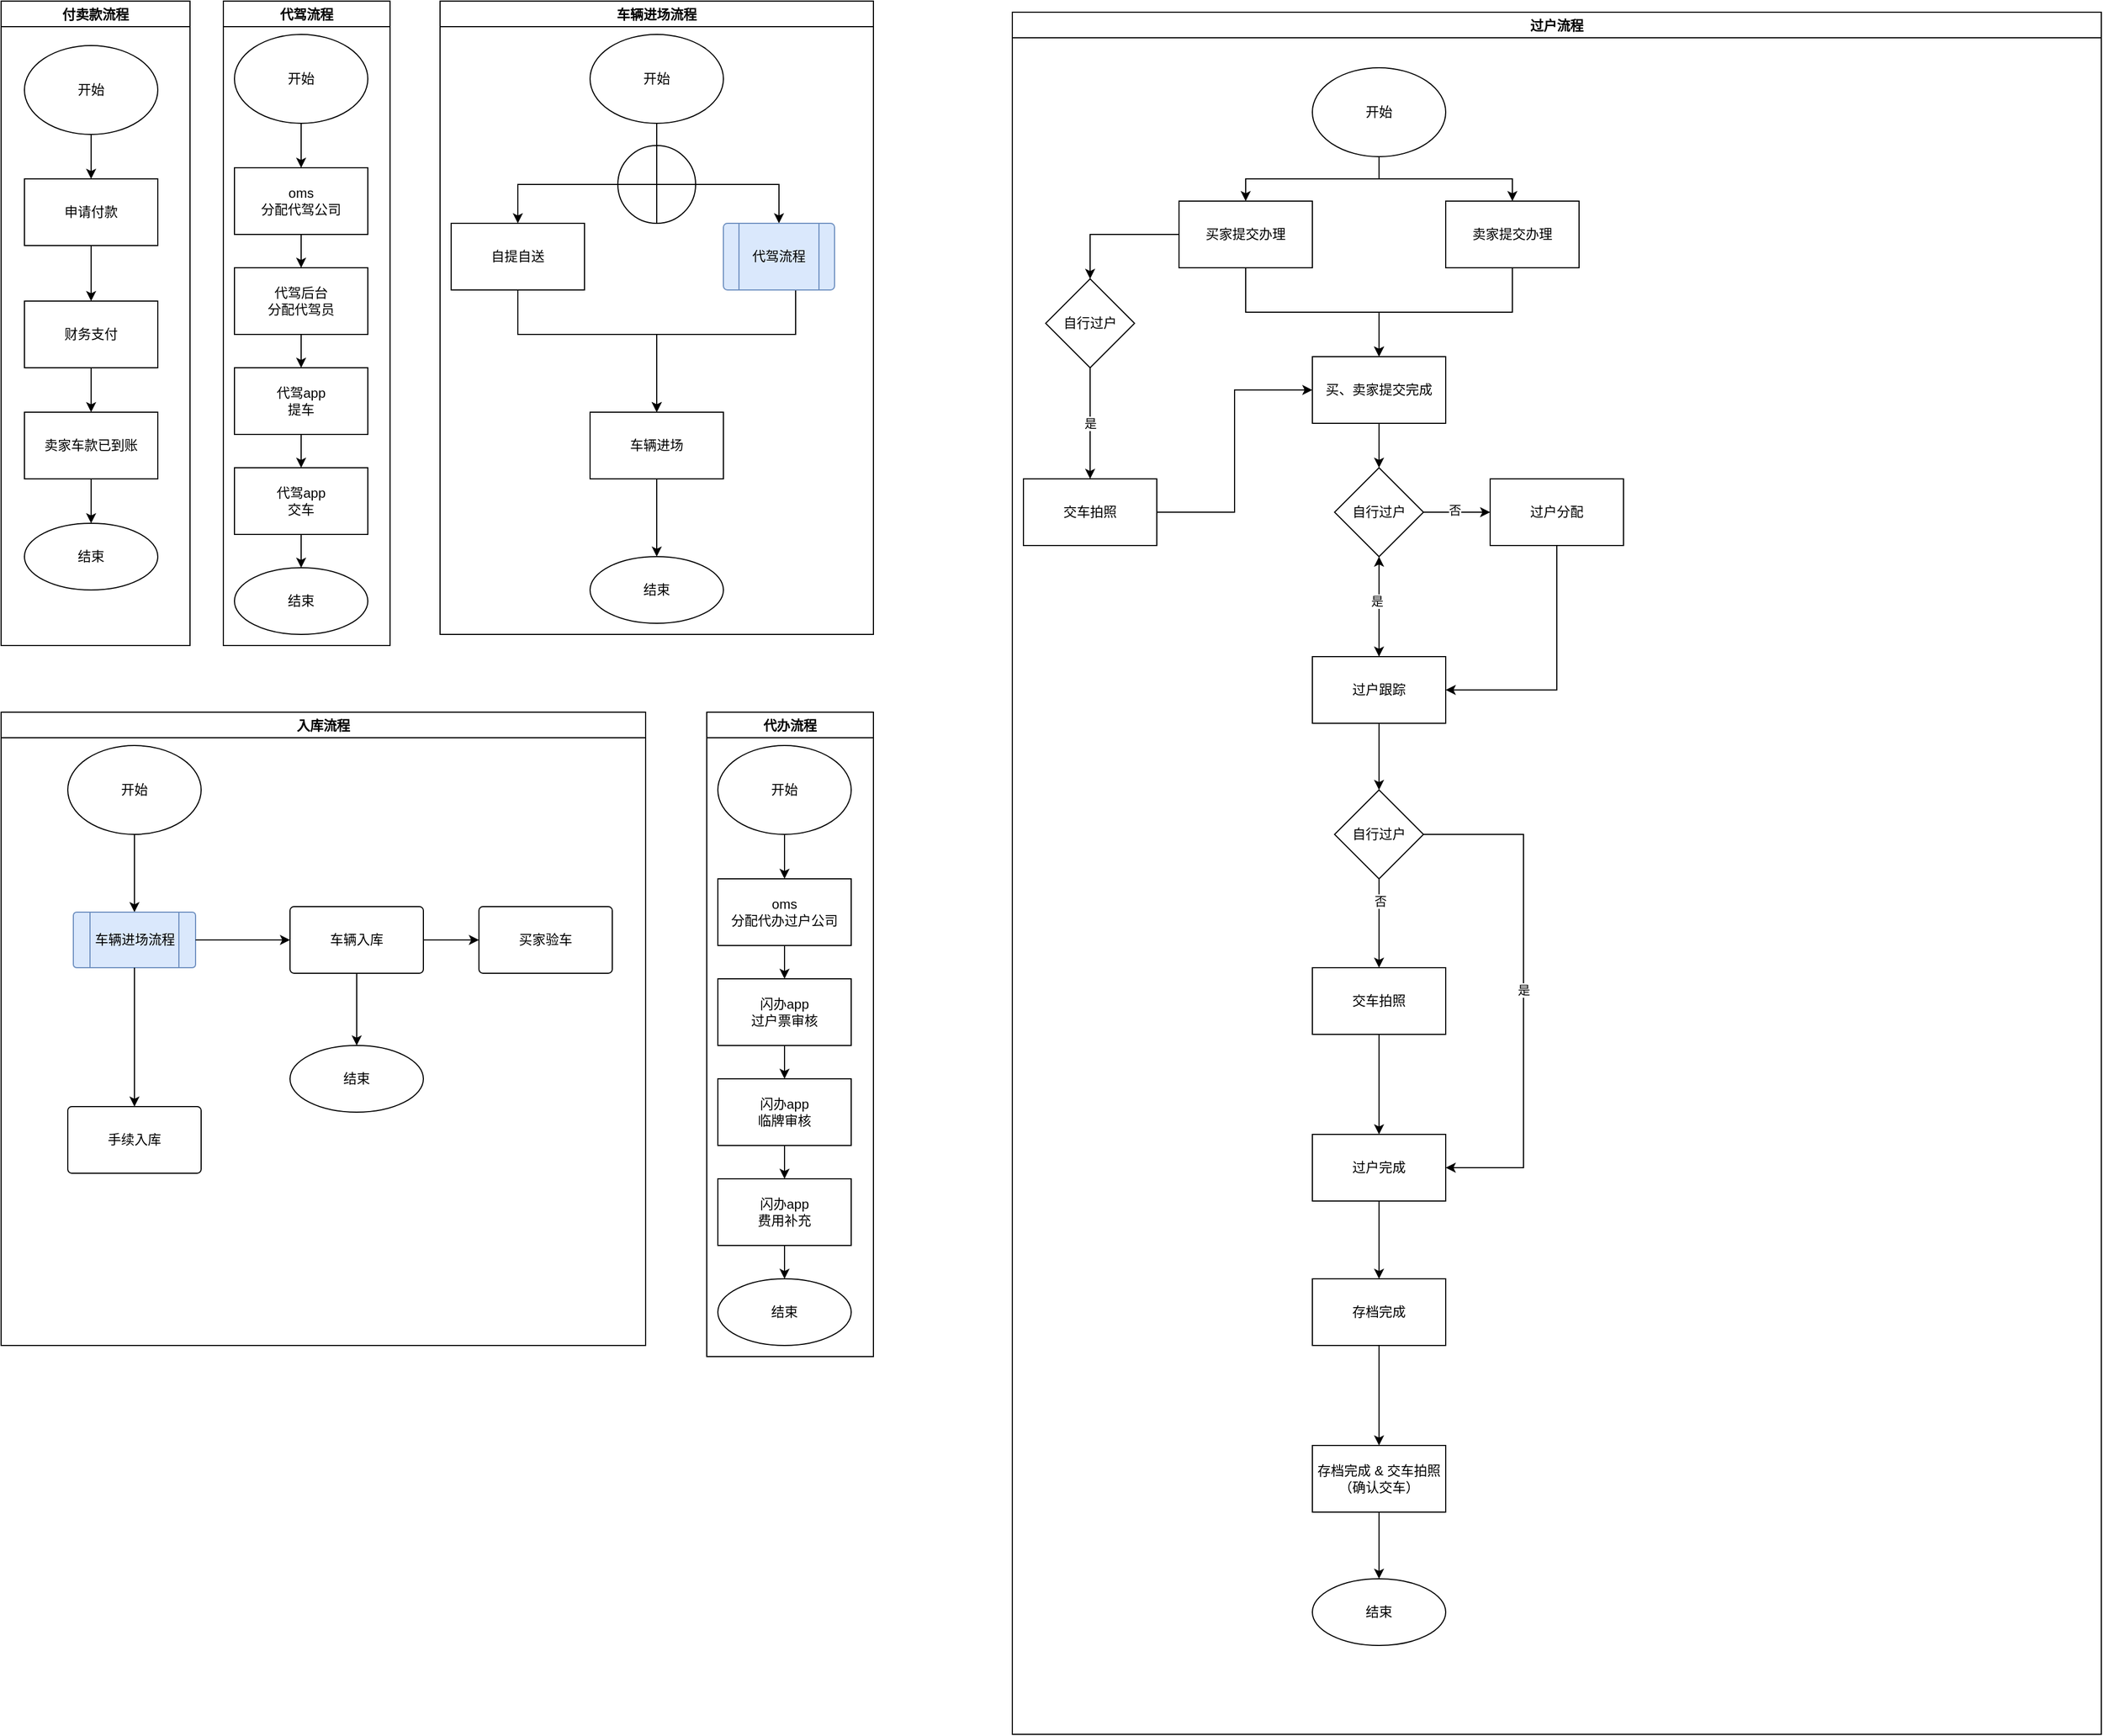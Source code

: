 <mxfile version="20.5.1" type="github">
  <diagram id="LMwuPY2iV8CUSOwi6vbU" name="售后子流程-20221101">
    <mxGraphModel dx="946" dy="612" grid="1" gridSize="10" guides="1" tooltips="1" connect="1" arrows="1" fold="1" page="1" pageScale="1" pageWidth="850" pageHeight="1100" math="0" shadow="0">
      <root>
        <mxCell id="0" />
        <mxCell id="1" parent="0" />
        <mxCell id="fwDDHEDy0muOu9YzreqG-1" value="付卖款流程" style="swimlane;" vertex="1" parent="1">
          <mxGeometry x="30" y="30" width="170" height="580" as="geometry" />
        </mxCell>
        <mxCell id="fwDDHEDy0muOu9YzreqG-6" style="edgeStyle=orthogonalEdgeStyle;rounded=0;orthogonalLoop=1;jettySize=auto;html=1;" edge="1" parent="fwDDHEDy0muOu9YzreqG-1" source="fwDDHEDy0muOu9YzreqG-2" target="fwDDHEDy0muOu9YzreqG-3">
          <mxGeometry relative="1" as="geometry" />
        </mxCell>
        <mxCell id="fwDDHEDy0muOu9YzreqG-2" value="开始" style="ellipse;whiteSpace=wrap;html=1;" vertex="1" parent="fwDDHEDy0muOu9YzreqG-1">
          <mxGeometry x="21" y="40" width="120" height="80" as="geometry" />
        </mxCell>
        <mxCell id="fwDDHEDy0muOu9YzreqG-7" style="edgeStyle=orthogonalEdgeStyle;rounded=0;orthogonalLoop=1;jettySize=auto;html=1;" edge="1" parent="fwDDHEDy0muOu9YzreqG-1" source="fwDDHEDy0muOu9YzreqG-3" target="fwDDHEDy0muOu9YzreqG-4">
          <mxGeometry relative="1" as="geometry" />
        </mxCell>
        <mxCell id="fwDDHEDy0muOu9YzreqG-3" value="申请付款" style="whiteSpace=wrap;html=1;" vertex="1" parent="fwDDHEDy0muOu9YzreqG-1">
          <mxGeometry x="21" y="160" width="120" height="60" as="geometry" />
        </mxCell>
        <mxCell id="fwDDHEDy0muOu9YzreqG-8" style="edgeStyle=orthogonalEdgeStyle;rounded=0;orthogonalLoop=1;jettySize=auto;html=1;" edge="1" parent="fwDDHEDy0muOu9YzreqG-1" source="fwDDHEDy0muOu9YzreqG-4" target="fwDDHEDy0muOu9YzreqG-5">
          <mxGeometry relative="1" as="geometry" />
        </mxCell>
        <mxCell id="fwDDHEDy0muOu9YzreqG-4" value="财务支付" style="whiteSpace=wrap;html=1;" vertex="1" parent="fwDDHEDy0muOu9YzreqG-1">
          <mxGeometry x="21" y="270" width="120" height="60" as="geometry" />
        </mxCell>
        <mxCell id="fwDDHEDy0muOu9YzreqG-10" value="" style="edgeStyle=orthogonalEdgeStyle;rounded=0;orthogonalLoop=1;jettySize=auto;html=1;" edge="1" parent="fwDDHEDy0muOu9YzreqG-1" source="fwDDHEDy0muOu9YzreqG-5" target="fwDDHEDy0muOu9YzreqG-9">
          <mxGeometry relative="1" as="geometry" />
        </mxCell>
        <mxCell id="fwDDHEDy0muOu9YzreqG-5" value="卖家车款已到账" style="whiteSpace=wrap;html=1;" vertex="1" parent="fwDDHEDy0muOu9YzreqG-1">
          <mxGeometry x="21" y="370" width="120" height="60" as="geometry" />
        </mxCell>
        <mxCell id="fwDDHEDy0muOu9YzreqG-9" value="结束" style="ellipse;whiteSpace=wrap;html=1;" vertex="1" parent="fwDDHEDy0muOu9YzreqG-1">
          <mxGeometry x="21" y="470" width="120" height="60" as="geometry" />
        </mxCell>
        <mxCell id="fwDDHEDy0muOu9YzreqG-11" value="代驾流程" style="swimlane;" vertex="1" parent="1">
          <mxGeometry x="230" y="30" width="150" height="580" as="geometry" />
        </mxCell>
        <mxCell id="fwDDHEDy0muOu9YzreqG-22" style="edgeStyle=orthogonalEdgeStyle;rounded=0;orthogonalLoop=1;jettySize=auto;html=1;entryX=0.5;entryY=0;entryDx=0;entryDy=0;" edge="1" parent="fwDDHEDy0muOu9YzreqG-11" source="fwDDHEDy0muOu9YzreqG-12" target="fwDDHEDy0muOu9YzreqG-13">
          <mxGeometry relative="1" as="geometry" />
        </mxCell>
        <mxCell id="fwDDHEDy0muOu9YzreqG-12" value="开始" style="ellipse;whiteSpace=wrap;html=1;" vertex="1" parent="fwDDHEDy0muOu9YzreqG-11">
          <mxGeometry x="10" y="30" width="120" height="80" as="geometry" />
        </mxCell>
        <mxCell id="fwDDHEDy0muOu9YzreqG-23" style="edgeStyle=orthogonalEdgeStyle;rounded=0;orthogonalLoop=1;jettySize=auto;html=1;" edge="1" parent="fwDDHEDy0muOu9YzreqG-11" source="fwDDHEDy0muOu9YzreqG-13" target="fwDDHEDy0muOu9YzreqG-14">
          <mxGeometry relative="1" as="geometry" />
        </mxCell>
        <mxCell id="fwDDHEDy0muOu9YzreqG-13" value="oms&lt;br&gt;&lt;div&gt;分配代驾公司&lt;/div&gt;" style="whiteSpace=wrap;html=1;" vertex="1" parent="fwDDHEDy0muOu9YzreqG-11">
          <mxGeometry x="10" y="150" width="120" height="60" as="geometry" />
        </mxCell>
        <mxCell id="fwDDHEDy0muOu9YzreqG-24" style="edgeStyle=orthogonalEdgeStyle;rounded=0;orthogonalLoop=1;jettySize=auto;html=1;" edge="1" parent="fwDDHEDy0muOu9YzreqG-11" source="fwDDHEDy0muOu9YzreqG-14" target="fwDDHEDy0muOu9YzreqG-15">
          <mxGeometry relative="1" as="geometry" />
        </mxCell>
        <mxCell id="fwDDHEDy0muOu9YzreqG-14" value="&lt;div&gt;代驾后台&lt;/div&gt;&lt;div&gt;分配代驾员&lt;br&gt;&lt;/div&gt;" style="whiteSpace=wrap;html=1;" vertex="1" parent="fwDDHEDy0muOu9YzreqG-11">
          <mxGeometry x="10" y="240" width="120" height="60" as="geometry" />
        </mxCell>
        <mxCell id="fwDDHEDy0muOu9YzreqG-25" style="edgeStyle=orthogonalEdgeStyle;rounded=0;orthogonalLoop=1;jettySize=auto;html=1;" edge="1" parent="fwDDHEDy0muOu9YzreqG-11" source="fwDDHEDy0muOu9YzreqG-15" target="fwDDHEDy0muOu9YzreqG-21">
          <mxGeometry relative="1" as="geometry" />
        </mxCell>
        <mxCell id="fwDDHEDy0muOu9YzreqG-15" value="&lt;div&gt;代驾app&lt;/div&gt;&lt;div&gt;提车&lt;br&gt;&lt;/div&gt;" style="whiteSpace=wrap;html=1;" vertex="1" parent="fwDDHEDy0muOu9YzreqG-11">
          <mxGeometry x="10" y="330" width="120" height="60" as="geometry" />
        </mxCell>
        <mxCell id="fwDDHEDy0muOu9YzreqG-21" value="&lt;div&gt;代驾app&lt;/div&gt;&lt;div&gt;交车&lt;br&gt;&lt;/div&gt;" style="whiteSpace=wrap;html=1;" vertex="1" parent="fwDDHEDy0muOu9YzreqG-11">
          <mxGeometry x="10" y="420" width="120" height="60" as="geometry" />
        </mxCell>
        <mxCell id="fwDDHEDy0muOu9YzreqG-26" value="结束" style="ellipse;whiteSpace=wrap;html=1;" vertex="1" parent="fwDDHEDy0muOu9YzreqG-11">
          <mxGeometry x="10" y="510" width="120" height="60" as="geometry" />
        </mxCell>
        <mxCell id="fwDDHEDy0muOu9YzreqG-27" value="" style="edgeStyle=orthogonalEdgeStyle;rounded=0;orthogonalLoop=1;jettySize=auto;html=1;" edge="1" parent="fwDDHEDy0muOu9YzreqG-11" source="fwDDHEDy0muOu9YzreqG-21" target="fwDDHEDy0muOu9YzreqG-26">
          <mxGeometry relative="1" as="geometry" />
        </mxCell>
        <mxCell id="fwDDHEDy0muOu9YzreqG-28" value="代办流程" style="swimlane;" vertex="1" parent="1">
          <mxGeometry x="665" y="670" width="150" height="580" as="geometry" />
        </mxCell>
        <mxCell id="fwDDHEDy0muOu9YzreqG-29" style="edgeStyle=orthogonalEdgeStyle;rounded=0;orthogonalLoop=1;jettySize=auto;html=1;entryX=0.5;entryY=0;entryDx=0;entryDy=0;" edge="1" parent="fwDDHEDy0muOu9YzreqG-28" source="fwDDHEDy0muOu9YzreqG-30" target="fwDDHEDy0muOu9YzreqG-32">
          <mxGeometry relative="1" as="geometry" />
        </mxCell>
        <mxCell id="fwDDHEDy0muOu9YzreqG-30" value="开始" style="ellipse;whiteSpace=wrap;html=1;" vertex="1" parent="fwDDHEDy0muOu9YzreqG-28">
          <mxGeometry x="10" y="30" width="120" height="80" as="geometry" />
        </mxCell>
        <mxCell id="fwDDHEDy0muOu9YzreqG-31" style="edgeStyle=orthogonalEdgeStyle;rounded=0;orthogonalLoop=1;jettySize=auto;html=1;" edge="1" parent="fwDDHEDy0muOu9YzreqG-28" source="fwDDHEDy0muOu9YzreqG-32" target="fwDDHEDy0muOu9YzreqG-34">
          <mxGeometry relative="1" as="geometry" />
        </mxCell>
        <mxCell id="fwDDHEDy0muOu9YzreqG-32" value="oms&lt;br&gt;&lt;div&gt;分配代办过户公司&lt;/div&gt;" style="whiteSpace=wrap;html=1;" vertex="1" parent="fwDDHEDy0muOu9YzreqG-28">
          <mxGeometry x="10" y="150" width="120" height="60" as="geometry" />
        </mxCell>
        <mxCell id="fwDDHEDy0muOu9YzreqG-33" style="edgeStyle=orthogonalEdgeStyle;rounded=0;orthogonalLoop=1;jettySize=auto;html=1;" edge="1" parent="fwDDHEDy0muOu9YzreqG-28" source="fwDDHEDy0muOu9YzreqG-34" target="fwDDHEDy0muOu9YzreqG-36">
          <mxGeometry relative="1" as="geometry" />
        </mxCell>
        <mxCell id="fwDDHEDy0muOu9YzreqG-34" value="&lt;div&gt;闪办app&lt;/div&gt;&lt;div&gt;过户票审核&lt;br&gt;&lt;/div&gt;" style="whiteSpace=wrap;html=1;" vertex="1" parent="fwDDHEDy0muOu9YzreqG-28">
          <mxGeometry x="10" y="240" width="120" height="60" as="geometry" />
        </mxCell>
        <mxCell id="fwDDHEDy0muOu9YzreqG-35" style="edgeStyle=orthogonalEdgeStyle;rounded=0;orthogonalLoop=1;jettySize=auto;html=1;" edge="1" parent="fwDDHEDy0muOu9YzreqG-28" source="fwDDHEDy0muOu9YzreqG-36" target="fwDDHEDy0muOu9YzreqG-37">
          <mxGeometry relative="1" as="geometry" />
        </mxCell>
        <mxCell id="fwDDHEDy0muOu9YzreqG-36" value="&lt;div&gt;闪办app&lt;/div&gt;&lt;div&gt;临牌审核&lt;br&gt;&lt;/div&gt;" style="whiteSpace=wrap;html=1;" vertex="1" parent="fwDDHEDy0muOu9YzreqG-28">
          <mxGeometry x="10" y="330" width="120" height="60" as="geometry" />
        </mxCell>
        <mxCell id="fwDDHEDy0muOu9YzreqG-37" value="&lt;div&gt;闪办app&lt;/div&gt;&lt;div&gt;费用补充&lt;br&gt;&lt;/div&gt;" style="whiteSpace=wrap;html=1;" vertex="1" parent="fwDDHEDy0muOu9YzreqG-28">
          <mxGeometry x="10" y="420" width="120" height="60" as="geometry" />
        </mxCell>
        <mxCell id="fwDDHEDy0muOu9YzreqG-38" value="结束" style="ellipse;whiteSpace=wrap;html=1;" vertex="1" parent="fwDDHEDy0muOu9YzreqG-28">
          <mxGeometry x="10" y="510" width="120" height="60" as="geometry" />
        </mxCell>
        <mxCell id="fwDDHEDy0muOu9YzreqG-39" value="" style="edgeStyle=orthogonalEdgeStyle;rounded=0;orthogonalLoop=1;jettySize=auto;html=1;" edge="1" parent="fwDDHEDy0muOu9YzreqG-28" source="fwDDHEDy0muOu9YzreqG-37" target="fwDDHEDy0muOu9YzreqG-38">
          <mxGeometry relative="1" as="geometry" />
        </mxCell>
        <mxCell id="fwDDHEDy0muOu9YzreqG-40" value="车辆进场流程" style="swimlane;" vertex="1" parent="1">
          <mxGeometry x="425" y="30" width="390" height="570" as="geometry" />
        </mxCell>
        <mxCell id="fwDDHEDy0muOu9YzreqG-45" style="edgeStyle=orthogonalEdgeStyle;rounded=0;orthogonalLoop=1;jettySize=auto;html=1;entryX=0.514;entryY=0.157;entryDx=0;entryDy=0;entryPerimeter=0;" edge="1" parent="fwDDHEDy0muOu9YzreqG-40" source="fwDDHEDy0muOu9YzreqG-43" target="fwDDHEDy0muOu9YzreqG-44">
          <mxGeometry relative="1" as="geometry" />
        </mxCell>
        <mxCell id="fwDDHEDy0muOu9YzreqG-43" value="开始" style="ellipse;whiteSpace=wrap;html=1;" vertex="1" parent="fwDDHEDy0muOu9YzreqG-40">
          <mxGeometry x="135" y="30" width="120" height="80" as="geometry" />
        </mxCell>
        <mxCell id="fwDDHEDy0muOu9YzreqG-47" style="edgeStyle=orthogonalEdgeStyle;rounded=0;orthogonalLoop=1;jettySize=auto;html=1;entryX=0.5;entryY=0;entryDx=0;entryDy=0;" edge="1" parent="fwDDHEDy0muOu9YzreqG-40" source="fwDDHEDy0muOu9YzreqG-44" target="fwDDHEDy0muOu9YzreqG-46">
          <mxGeometry relative="1" as="geometry" />
        </mxCell>
        <mxCell id="fwDDHEDy0muOu9YzreqG-49" style="edgeStyle=orthogonalEdgeStyle;rounded=0;orthogonalLoop=1;jettySize=auto;html=1;entryX=0.5;entryY=0;entryDx=0;entryDy=0;" edge="1" parent="fwDDHEDy0muOu9YzreqG-40" source="fwDDHEDy0muOu9YzreqG-44" target="fwDDHEDy0muOu9YzreqG-48">
          <mxGeometry relative="1" as="geometry" />
        </mxCell>
        <mxCell id="fwDDHEDy0muOu9YzreqG-44" value="" style="verticalLabelPosition=bottom;verticalAlign=top;html=1;shape=mxgraph.flowchart.summing_function;" vertex="1" parent="fwDDHEDy0muOu9YzreqG-40">
          <mxGeometry x="160" y="130" width="70" height="70" as="geometry" />
        </mxCell>
        <mxCell id="fwDDHEDy0muOu9YzreqG-51" style="edgeStyle=orthogonalEdgeStyle;rounded=0;orthogonalLoop=1;jettySize=auto;html=1;" edge="1" parent="fwDDHEDy0muOu9YzreqG-40" source="fwDDHEDy0muOu9YzreqG-46" target="fwDDHEDy0muOu9YzreqG-50">
          <mxGeometry relative="1" as="geometry">
            <Array as="points">
              <mxPoint x="70" y="300" />
              <mxPoint x="195" y="300" />
            </Array>
          </mxGeometry>
        </mxCell>
        <mxCell id="fwDDHEDy0muOu9YzreqG-46" value="自提自送" style="whiteSpace=wrap;html=1;verticalAlign=middle;" vertex="1" parent="fwDDHEDy0muOu9YzreqG-40">
          <mxGeometry x="10" y="200" width="120" height="60" as="geometry" />
        </mxCell>
        <mxCell id="fwDDHEDy0muOu9YzreqG-52" style="edgeStyle=orthogonalEdgeStyle;rounded=0;orthogonalLoop=1;jettySize=auto;html=1;exitX=0.5;exitY=1;exitDx=0;exitDy=0;entryX=0.5;entryY=0;entryDx=0;entryDy=0;" edge="1" parent="fwDDHEDy0muOu9YzreqG-40" source="fwDDHEDy0muOu9YzreqG-48" target="fwDDHEDy0muOu9YzreqG-50">
          <mxGeometry relative="1" as="geometry">
            <Array as="points">
              <mxPoint x="320" y="260" />
              <mxPoint x="320" y="300" />
              <mxPoint x="195" y="300" />
            </Array>
          </mxGeometry>
        </mxCell>
        <mxCell id="fwDDHEDy0muOu9YzreqG-48" value="代驾流程" style="verticalLabelPosition=middle;verticalAlign=middle;html=1;shape=process;whiteSpace=wrap;rounded=1;size=0.14;arcSize=6;labelPosition=center;align=center;fillColor=#dae8fc;strokeColor=#6c8ebf;" vertex="1" parent="fwDDHEDy0muOu9YzreqG-40">
          <mxGeometry x="255" y="200" width="100" height="60" as="geometry" />
        </mxCell>
        <mxCell id="fwDDHEDy0muOu9YzreqG-54" style="edgeStyle=orthogonalEdgeStyle;rounded=0;orthogonalLoop=1;jettySize=auto;html=1;" edge="1" parent="fwDDHEDy0muOu9YzreqG-40" source="fwDDHEDy0muOu9YzreqG-50" target="fwDDHEDy0muOu9YzreqG-53">
          <mxGeometry relative="1" as="geometry" />
        </mxCell>
        <mxCell id="fwDDHEDy0muOu9YzreqG-50" value="车辆进场" style="whiteSpace=wrap;html=1;" vertex="1" parent="fwDDHEDy0muOu9YzreqG-40">
          <mxGeometry x="135" y="370" width="120" height="60" as="geometry" />
        </mxCell>
        <mxCell id="fwDDHEDy0muOu9YzreqG-53" value="结束" style="ellipse;whiteSpace=wrap;html=1;" vertex="1" parent="fwDDHEDy0muOu9YzreqG-40">
          <mxGeometry x="135" y="500" width="120" height="60" as="geometry" />
        </mxCell>
        <mxCell id="fwDDHEDy0muOu9YzreqG-55" value="入库流程" style="swimlane;" vertex="1" parent="1">
          <mxGeometry x="30" y="670" width="580" height="570" as="geometry" />
        </mxCell>
        <mxCell id="fwDDHEDy0muOu9YzreqG-58" style="edgeStyle=orthogonalEdgeStyle;rounded=0;orthogonalLoop=1;jettySize=auto;html=1;" edge="1" parent="fwDDHEDy0muOu9YzreqG-55" source="fwDDHEDy0muOu9YzreqG-56" target="fwDDHEDy0muOu9YzreqG-57">
          <mxGeometry relative="1" as="geometry" />
        </mxCell>
        <mxCell id="fwDDHEDy0muOu9YzreqG-56" value="开始" style="ellipse;whiteSpace=wrap;html=1;" vertex="1" parent="fwDDHEDy0muOu9YzreqG-55">
          <mxGeometry x="60" y="30" width="120" height="80" as="geometry" />
        </mxCell>
        <mxCell id="fwDDHEDy0muOu9YzreqG-57" value="车辆进场流程" style="verticalLabelPosition=middle;verticalAlign=middle;html=1;shape=process;whiteSpace=wrap;rounded=1;size=0.14;arcSize=6;labelPosition=center;align=center;fillColor=#dae8fc;strokeColor=#6c8ebf;" vertex="1" parent="fwDDHEDy0muOu9YzreqG-55">
          <mxGeometry x="65" y="180" width="110" height="50" as="geometry" />
        </mxCell>
        <mxCell id="fwDDHEDy0muOu9YzreqG-69" value="结束" style="ellipse;whiteSpace=wrap;html=1;rounded=1;arcSize=6;" vertex="1" parent="fwDDHEDy0muOu9YzreqG-55">
          <mxGeometry x="260" y="300" width="120" height="60" as="geometry" />
        </mxCell>
        <mxCell id="fwDDHEDy0muOu9YzreqG-59" value="手续入库" style="whiteSpace=wrap;html=1;rounded=1;arcSize=6;" vertex="1" parent="fwDDHEDy0muOu9YzreqG-55">
          <mxGeometry x="60" y="355" width="120" height="60" as="geometry" />
        </mxCell>
        <mxCell id="fwDDHEDy0muOu9YzreqG-60" value="" style="edgeStyle=orthogonalEdgeStyle;rounded=0;orthogonalLoop=1;jettySize=auto;html=1;" edge="1" parent="fwDDHEDy0muOu9YzreqG-55" source="fwDDHEDy0muOu9YzreqG-57" target="fwDDHEDy0muOu9YzreqG-59">
          <mxGeometry relative="1" as="geometry" />
        </mxCell>
        <mxCell id="fwDDHEDy0muOu9YzreqG-61" value="车辆入库" style="whiteSpace=wrap;html=1;rounded=1;arcSize=6;" vertex="1" parent="fwDDHEDy0muOu9YzreqG-55">
          <mxGeometry x="260" y="175" width="120" height="60" as="geometry" />
        </mxCell>
        <mxCell id="fwDDHEDy0muOu9YzreqG-62" value="" style="edgeStyle=orthogonalEdgeStyle;rounded=0;orthogonalLoop=1;jettySize=auto;html=1;" edge="1" parent="fwDDHEDy0muOu9YzreqG-55" source="fwDDHEDy0muOu9YzreqG-57" target="fwDDHEDy0muOu9YzreqG-61">
          <mxGeometry relative="1" as="geometry" />
        </mxCell>
        <mxCell id="fwDDHEDy0muOu9YzreqG-70" style="edgeStyle=orthogonalEdgeStyle;rounded=0;orthogonalLoop=1;jettySize=auto;html=1;entryX=0.5;entryY=0;entryDx=0;entryDy=0;" edge="1" parent="fwDDHEDy0muOu9YzreqG-55" source="fwDDHEDy0muOu9YzreqG-61" target="fwDDHEDy0muOu9YzreqG-69">
          <mxGeometry relative="1" as="geometry" />
        </mxCell>
        <mxCell id="fwDDHEDy0muOu9YzreqG-63" value="买家验车" style="whiteSpace=wrap;html=1;rounded=1;arcSize=6;" vertex="1" parent="fwDDHEDy0muOu9YzreqG-55">
          <mxGeometry x="430" y="175" width="120" height="60" as="geometry" />
        </mxCell>
        <mxCell id="fwDDHEDy0muOu9YzreqG-64" value="" style="edgeStyle=orthogonalEdgeStyle;rounded=0;orthogonalLoop=1;jettySize=auto;html=1;" edge="1" parent="fwDDHEDy0muOu9YzreqG-55" source="fwDDHEDy0muOu9YzreqG-61" target="fwDDHEDy0muOu9YzreqG-63">
          <mxGeometry relative="1" as="geometry" />
        </mxCell>
        <mxCell id="fwDDHEDy0muOu9YzreqG-71" value="过户流程" style="swimlane;" vertex="1" parent="1">
          <mxGeometry x="940" y="40" width="980" height="1550" as="geometry" />
        </mxCell>
        <mxCell id="fwDDHEDy0muOu9YzreqG-72" value="开始" style="ellipse;whiteSpace=wrap;html=1;" vertex="1" parent="fwDDHEDy0muOu9YzreqG-71">
          <mxGeometry x="270" y="50" width="120" height="80" as="geometry" />
        </mxCell>
        <mxCell id="fwDDHEDy0muOu9YzreqG-73" value="买家提交办理" style="whiteSpace=wrap;html=1;" vertex="1" parent="fwDDHEDy0muOu9YzreqG-71">
          <mxGeometry x="150" y="170" width="120" height="60" as="geometry" />
        </mxCell>
        <mxCell id="fwDDHEDy0muOu9YzreqG-74" value="" style="edgeStyle=orthogonalEdgeStyle;rounded=0;orthogonalLoop=1;jettySize=auto;html=1;" edge="1" parent="fwDDHEDy0muOu9YzreqG-71" source="fwDDHEDy0muOu9YzreqG-72" target="fwDDHEDy0muOu9YzreqG-73">
          <mxGeometry relative="1" as="geometry" />
        </mxCell>
        <mxCell id="fwDDHEDy0muOu9YzreqG-79" style="edgeStyle=orthogonalEdgeStyle;rounded=0;orthogonalLoop=1;jettySize=auto;html=1;entryX=0.5;entryY=0;entryDx=0;entryDy=0;" edge="1" parent="fwDDHEDy0muOu9YzreqG-71" source="fwDDHEDy0muOu9YzreqG-75" target="fwDDHEDy0muOu9YzreqG-77">
          <mxGeometry relative="1" as="geometry" />
        </mxCell>
        <mxCell id="fwDDHEDy0muOu9YzreqG-75" value="卖家提交办理" style="whiteSpace=wrap;html=1;" vertex="1" parent="fwDDHEDy0muOu9YzreqG-71">
          <mxGeometry x="390" y="170" width="120" height="60" as="geometry" />
        </mxCell>
        <mxCell id="fwDDHEDy0muOu9YzreqG-76" value="" style="edgeStyle=orthogonalEdgeStyle;rounded=0;orthogonalLoop=1;jettySize=auto;html=1;" edge="1" parent="fwDDHEDy0muOu9YzreqG-71" source="fwDDHEDy0muOu9YzreqG-72" target="fwDDHEDy0muOu9YzreqG-75">
          <mxGeometry relative="1" as="geometry" />
        </mxCell>
        <mxCell id="fwDDHEDy0muOu9YzreqG-77" value="买、卖家提交完成" style="whiteSpace=wrap;html=1;" vertex="1" parent="fwDDHEDy0muOu9YzreqG-71">
          <mxGeometry x="270" y="310" width="120" height="60" as="geometry" />
        </mxCell>
        <mxCell id="fwDDHEDy0muOu9YzreqG-78" value="" style="edgeStyle=orthogonalEdgeStyle;rounded=0;orthogonalLoop=1;jettySize=auto;html=1;" edge="1" parent="fwDDHEDy0muOu9YzreqG-71" source="fwDDHEDy0muOu9YzreqG-73" target="fwDDHEDy0muOu9YzreqG-77">
          <mxGeometry relative="1" as="geometry" />
        </mxCell>
        <mxCell id="fwDDHEDy0muOu9YzreqG-80" value="自行过户" style="rhombus;whiteSpace=wrap;html=1;" vertex="1" parent="fwDDHEDy0muOu9YzreqG-71">
          <mxGeometry x="30" y="240" width="80" height="80" as="geometry" />
        </mxCell>
        <mxCell id="fwDDHEDy0muOu9YzreqG-81" value="" style="edgeStyle=orthogonalEdgeStyle;rounded=0;orthogonalLoop=1;jettySize=auto;html=1;" edge="1" parent="fwDDHEDy0muOu9YzreqG-71" source="fwDDHEDy0muOu9YzreqG-73" target="fwDDHEDy0muOu9YzreqG-80">
          <mxGeometry relative="1" as="geometry" />
        </mxCell>
        <mxCell id="fwDDHEDy0muOu9YzreqG-109" style="edgeStyle=orthogonalEdgeStyle;rounded=0;orthogonalLoop=1;jettySize=auto;html=1;entryX=0;entryY=0.5;entryDx=0;entryDy=0;" edge="1" parent="fwDDHEDy0muOu9YzreqG-71" source="fwDDHEDy0muOu9YzreqG-82" target="fwDDHEDy0muOu9YzreqG-77">
          <mxGeometry relative="1" as="geometry" />
        </mxCell>
        <mxCell id="fwDDHEDy0muOu9YzreqG-82" value="交车拍照" style="whiteSpace=wrap;html=1;" vertex="1" parent="fwDDHEDy0muOu9YzreqG-71">
          <mxGeometry x="10" y="420" width="120" height="60" as="geometry" />
        </mxCell>
        <mxCell id="fwDDHEDy0muOu9YzreqG-83" value="是" style="edgeStyle=orthogonalEdgeStyle;rounded=0;orthogonalLoop=1;jettySize=auto;html=1;" edge="1" parent="fwDDHEDy0muOu9YzreqG-71" source="fwDDHEDy0muOu9YzreqG-80" target="fwDDHEDy0muOu9YzreqG-82">
          <mxGeometry relative="1" as="geometry" />
        </mxCell>
        <mxCell id="fwDDHEDy0muOu9YzreqG-96" style="edgeStyle=orthogonalEdgeStyle;rounded=0;orthogonalLoop=1;jettySize=auto;html=1;entryX=0.5;entryY=0;entryDx=0;entryDy=0;" edge="1" parent="fwDDHEDy0muOu9YzreqG-71" source="fwDDHEDy0muOu9YzreqG-86" target="fwDDHEDy0muOu9YzreqG-95">
          <mxGeometry relative="1" as="geometry" />
        </mxCell>
        <mxCell id="fwDDHEDy0muOu9YzreqG-86" value="过户跟踪" style="whiteSpace=wrap;html=1;" vertex="1" parent="fwDDHEDy0muOu9YzreqG-71">
          <mxGeometry x="270" y="580" width="120" height="60" as="geometry" />
        </mxCell>
        <mxCell id="fwDDHEDy0muOu9YzreqG-84" value="自行过户" style="rhombus;whiteSpace=wrap;html=1;" vertex="1" parent="fwDDHEDy0muOu9YzreqG-71">
          <mxGeometry x="290" y="410" width="80" height="80" as="geometry" />
        </mxCell>
        <mxCell id="fwDDHEDy0muOu9YzreqG-85" value="" style="edgeStyle=orthogonalEdgeStyle;rounded=0;orthogonalLoop=1;jettySize=auto;html=1;" edge="1" parent="fwDDHEDy0muOu9YzreqG-71" source="fwDDHEDy0muOu9YzreqG-77" target="fwDDHEDy0muOu9YzreqG-84">
          <mxGeometry relative="1" as="geometry" />
        </mxCell>
        <mxCell id="fwDDHEDy0muOu9YzreqG-87" value="" style="edgeStyle=orthogonalEdgeStyle;rounded=0;orthogonalLoop=1;jettySize=auto;html=1;" edge="1" parent="fwDDHEDy0muOu9YzreqG-71" source="fwDDHEDy0muOu9YzreqG-84" target="fwDDHEDy0muOu9YzreqG-86">
          <mxGeometry relative="1" as="geometry" />
        </mxCell>
        <mxCell id="fwDDHEDy0muOu9YzreqG-88" value="" style="edgeStyle=orthogonalEdgeStyle;rounded=0;orthogonalLoop=1;jettySize=auto;html=1;" edge="1" parent="fwDDHEDy0muOu9YzreqG-71" source="fwDDHEDy0muOu9YzreqG-86" target="fwDDHEDy0muOu9YzreqG-84">
          <mxGeometry relative="1" as="geometry" />
        </mxCell>
        <mxCell id="fwDDHEDy0muOu9YzreqG-89" value="是" style="edgeLabel;html=1;align=center;verticalAlign=middle;resizable=0;points=[];" vertex="1" connectable="0" parent="fwDDHEDy0muOu9YzreqG-88">
          <mxGeometry x="0.121" y="2" relative="1" as="geometry">
            <mxPoint as="offset" />
          </mxGeometry>
        </mxCell>
        <mxCell id="fwDDHEDy0muOu9YzreqG-90" value="过户分配" style="whiteSpace=wrap;html=1;" vertex="1" parent="fwDDHEDy0muOu9YzreqG-71">
          <mxGeometry x="430" y="420" width="120" height="60" as="geometry" />
        </mxCell>
        <mxCell id="fwDDHEDy0muOu9YzreqG-91" value="" style="edgeStyle=orthogonalEdgeStyle;rounded=0;orthogonalLoop=1;jettySize=auto;html=1;" edge="1" parent="fwDDHEDy0muOu9YzreqG-71" source="fwDDHEDy0muOu9YzreqG-84" target="fwDDHEDy0muOu9YzreqG-90">
          <mxGeometry relative="1" as="geometry" />
        </mxCell>
        <mxCell id="fwDDHEDy0muOu9YzreqG-92" value="否" style="edgeLabel;html=1;align=center;verticalAlign=middle;resizable=0;points=[];" vertex="1" connectable="0" parent="fwDDHEDy0muOu9YzreqG-91">
          <mxGeometry x="-0.09" y="2" relative="1" as="geometry">
            <mxPoint as="offset" />
          </mxGeometry>
        </mxCell>
        <mxCell id="fwDDHEDy0muOu9YzreqG-94" style="edgeStyle=orthogonalEdgeStyle;rounded=0;orthogonalLoop=1;jettySize=auto;html=1;entryX=1;entryY=0.5;entryDx=0;entryDy=0;exitX=0.5;exitY=1;exitDx=0;exitDy=0;" edge="1" parent="fwDDHEDy0muOu9YzreqG-71" source="fwDDHEDy0muOu9YzreqG-90" target="fwDDHEDy0muOu9YzreqG-86">
          <mxGeometry relative="1" as="geometry">
            <Array as="points">
              <mxPoint x="490" y="610" />
            </Array>
          </mxGeometry>
        </mxCell>
        <mxCell id="fwDDHEDy0muOu9YzreqG-102" value="是" style="edgeStyle=orthogonalEdgeStyle;rounded=0;orthogonalLoop=1;jettySize=auto;html=1;entryX=1;entryY=0.5;entryDx=0;entryDy=0;" edge="1" parent="fwDDHEDy0muOu9YzreqG-71" source="fwDDHEDy0muOu9YzreqG-95" target="fwDDHEDy0muOu9YzreqG-100">
          <mxGeometry relative="1" as="geometry">
            <Array as="points">
              <mxPoint x="460" y="740" />
              <mxPoint x="460" y="1040" />
            </Array>
          </mxGeometry>
        </mxCell>
        <mxCell id="fwDDHEDy0muOu9YzreqG-95" value="自行过户" style="rhombus;whiteSpace=wrap;html=1;" vertex="1" parent="fwDDHEDy0muOu9YzreqG-71">
          <mxGeometry x="290" y="700" width="80" height="80" as="geometry" />
        </mxCell>
        <mxCell id="fwDDHEDy0muOu9YzreqG-100" value="过户完成" style="whiteSpace=wrap;html=1;" vertex="1" parent="fwDDHEDy0muOu9YzreqG-71">
          <mxGeometry x="270" y="1010" width="120" height="60" as="geometry" />
        </mxCell>
        <mxCell id="fwDDHEDy0muOu9YzreqG-97" value="交车拍照" style="whiteSpace=wrap;html=1;" vertex="1" parent="fwDDHEDy0muOu9YzreqG-71">
          <mxGeometry x="270" y="860" width="120" height="60" as="geometry" />
        </mxCell>
        <mxCell id="fwDDHEDy0muOu9YzreqG-98" value="" style="edgeStyle=orthogonalEdgeStyle;rounded=0;orthogonalLoop=1;jettySize=auto;html=1;" edge="1" parent="fwDDHEDy0muOu9YzreqG-71" source="fwDDHEDy0muOu9YzreqG-95" target="fwDDHEDy0muOu9YzreqG-97">
          <mxGeometry relative="1" as="geometry" />
        </mxCell>
        <mxCell id="fwDDHEDy0muOu9YzreqG-99" value="否" style="edgeLabel;html=1;align=center;verticalAlign=middle;resizable=0;points=[];" vertex="1" connectable="0" parent="fwDDHEDy0muOu9YzreqG-98">
          <mxGeometry x="-0.497" y="1" relative="1" as="geometry">
            <mxPoint as="offset" />
          </mxGeometry>
        </mxCell>
        <mxCell id="fwDDHEDy0muOu9YzreqG-101" value="" style="edgeStyle=orthogonalEdgeStyle;rounded=0;orthogonalLoop=1;jettySize=auto;html=1;" edge="1" parent="fwDDHEDy0muOu9YzreqG-71" source="fwDDHEDy0muOu9YzreqG-97" target="fwDDHEDy0muOu9YzreqG-100">
          <mxGeometry relative="1" as="geometry" />
        </mxCell>
        <mxCell id="fwDDHEDy0muOu9YzreqG-103" value="存档完成" style="whiteSpace=wrap;html=1;" vertex="1" parent="fwDDHEDy0muOu9YzreqG-71">
          <mxGeometry x="270" y="1140" width="120" height="60" as="geometry" />
        </mxCell>
        <mxCell id="fwDDHEDy0muOu9YzreqG-104" value="" style="edgeStyle=orthogonalEdgeStyle;rounded=0;orthogonalLoop=1;jettySize=auto;html=1;" edge="1" parent="fwDDHEDy0muOu9YzreqG-71" source="fwDDHEDy0muOu9YzreqG-100" target="fwDDHEDy0muOu9YzreqG-103">
          <mxGeometry relative="1" as="geometry" />
        </mxCell>
        <mxCell id="fwDDHEDy0muOu9YzreqG-105" value="&lt;div&gt;存档完成 &amp;amp; 交车拍照（确认交车）&lt;/div&gt;" style="whiteSpace=wrap;html=1;" vertex="1" parent="fwDDHEDy0muOu9YzreqG-71">
          <mxGeometry x="270" y="1290" width="120" height="60" as="geometry" />
        </mxCell>
        <mxCell id="fwDDHEDy0muOu9YzreqG-106" value="" style="edgeStyle=orthogonalEdgeStyle;rounded=0;orthogonalLoop=1;jettySize=auto;html=1;" edge="1" parent="fwDDHEDy0muOu9YzreqG-71" source="fwDDHEDy0muOu9YzreqG-103" target="fwDDHEDy0muOu9YzreqG-105">
          <mxGeometry relative="1" as="geometry" />
        </mxCell>
        <mxCell id="fwDDHEDy0muOu9YzreqG-107" value="结束" style="ellipse;whiteSpace=wrap;html=1;" vertex="1" parent="fwDDHEDy0muOu9YzreqG-71">
          <mxGeometry x="270" y="1410" width="120" height="60" as="geometry" />
        </mxCell>
        <mxCell id="fwDDHEDy0muOu9YzreqG-108" value="" style="edgeStyle=orthogonalEdgeStyle;rounded=0;orthogonalLoop=1;jettySize=auto;html=1;" edge="1" parent="fwDDHEDy0muOu9YzreqG-71" source="fwDDHEDy0muOu9YzreqG-105" target="fwDDHEDy0muOu9YzreqG-107">
          <mxGeometry relative="1" as="geometry" />
        </mxCell>
      </root>
    </mxGraphModel>
  </diagram>
</mxfile>

